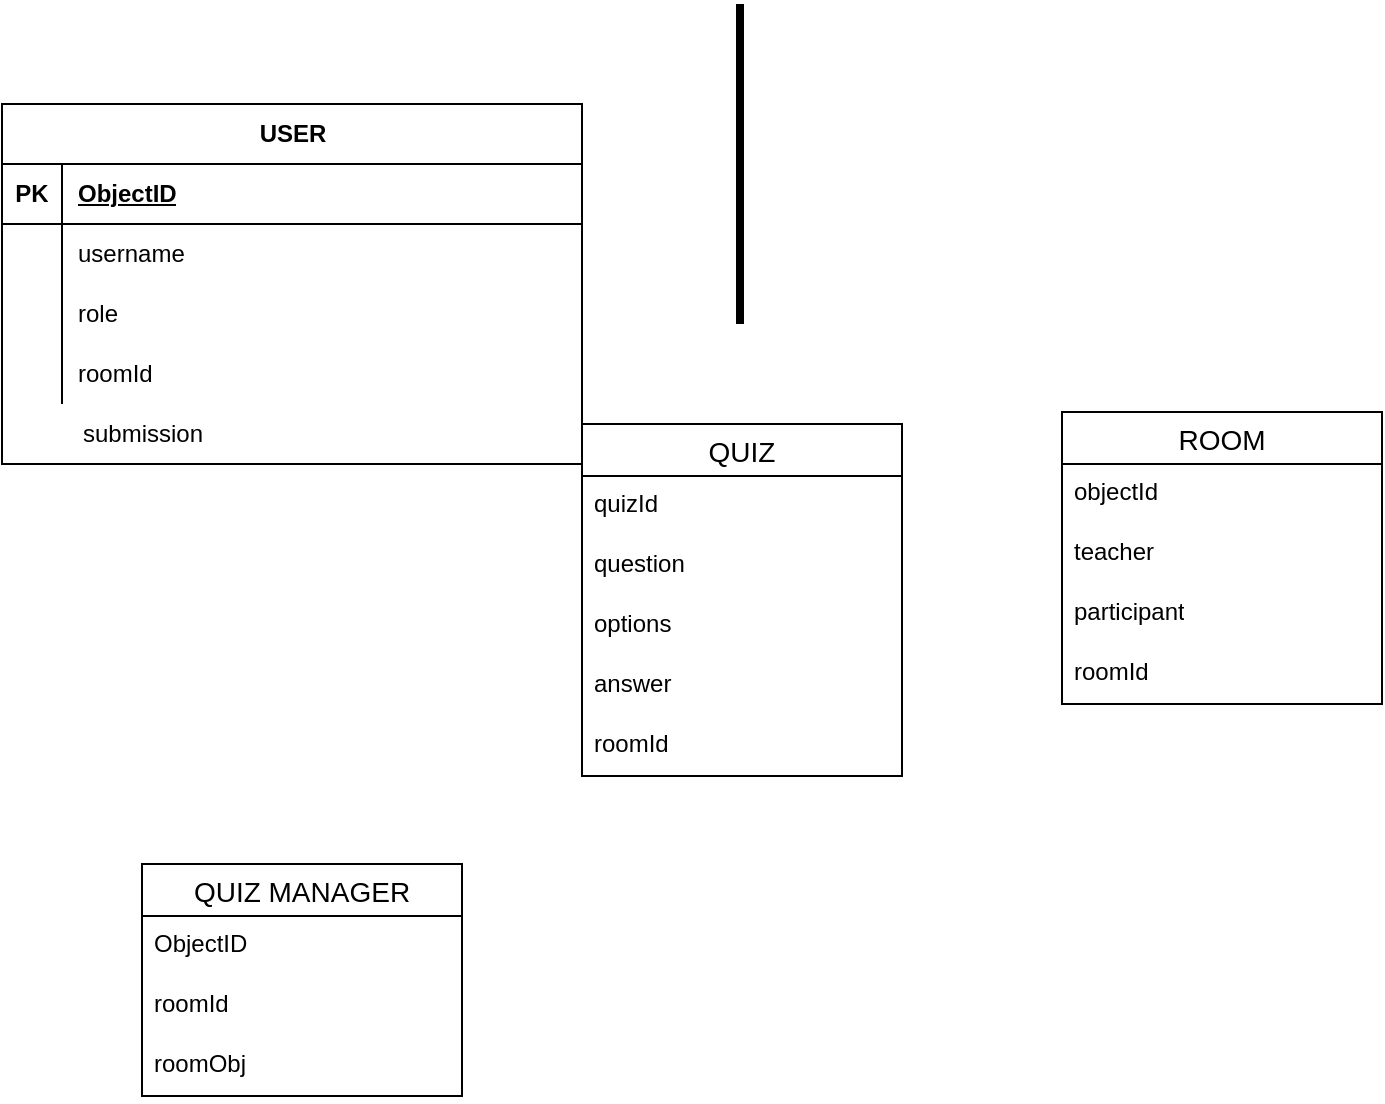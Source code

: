 <mxfile version="24.3.1" type="github">
  <diagram name="Page-1" id="kcO1XV8E4UU_isLK8ryv">
    <mxGraphModel dx="521" dy="1437" grid="1" gridSize="10" guides="1" tooltips="1" connect="1" arrows="1" fold="1" page="1" pageScale="1" pageWidth="827" pageHeight="1169" math="0" shadow="0">
      <root>
        <mxCell id="0" />
        <mxCell id="1" parent="0" />
        <mxCell id="XgvfpsULy48LeDs_lhYT-1" value="USER" style="shape=table;startSize=30;container=1;collapsible=1;childLayout=tableLayout;fixedRows=1;rowLines=0;fontStyle=1;align=center;resizeLast=1;html=1;swimlaneLine=1;shadow=0;strokeColor=default;" vertex="1" parent="1">
          <mxGeometry x="40" y="50" width="290" height="180.0" as="geometry" />
        </mxCell>
        <mxCell id="XgvfpsULy48LeDs_lhYT-2" value="" style="shape=tableRow;horizontal=0;startSize=0;swimlaneHead=0;swimlaneBody=0;fillColor=none;collapsible=0;dropTarget=0;points=[[0,0.5],[1,0.5]];portConstraint=eastwest;top=0;left=0;right=0;bottom=1;swimlaneLine=1;shadow=0;strokeColor=default;" vertex="1" parent="XgvfpsULy48LeDs_lhYT-1">
          <mxGeometry y="30" width="290" height="30" as="geometry" />
        </mxCell>
        <mxCell id="XgvfpsULy48LeDs_lhYT-3" value="PK" style="shape=partialRectangle;connectable=0;fillColor=none;top=0;left=0;bottom=0;right=0;fontStyle=1;overflow=hidden;whiteSpace=wrap;html=1;swimlaneLine=1;shadow=0;strokeColor=default;" vertex="1" parent="XgvfpsULy48LeDs_lhYT-2">
          <mxGeometry width="30" height="30" as="geometry">
            <mxRectangle width="30" height="30" as="alternateBounds" />
          </mxGeometry>
        </mxCell>
        <mxCell id="XgvfpsULy48LeDs_lhYT-4" value="ObjectID" style="shape=partialRectangle;connectable=0;fillColor=none;top=0;left=0;bottom=0;right=0;align=left;spacingLeft=6;fontStyle=5;overflow=hidden;whiteSpace=wrap;html=1;swimlaneLine=1;shadow=0;strokeColor=default;" vertex="1" parent="XgvfpsULy48LeDs_lhYT-2">
          <mxGeometry x="30" width="260" height="30" as="geometry">
            <mxRectangle width="260" height="30" as="alternateBounds" />
          </mxGeometry>
        </mxCell>
        <mxCell id="XgvfpsULy48LeDs_lhYT-5" value="" style="shape=tableRow;horizontal=0;startSize=0;swimlaneHead=0;swimlaneBody=0;fillColor=none;collapsible=0;dropTarget=0;points=[[0,0.5],[1,0.5]];portConstraint=eastwest;top=0;left=0;right=0;bottom=0;swimlaneLine=1;shadow=0;strokeColor=default;" vertex="1" parent="XgvfpsULy48LeDs_lhYT-1">
          <mxGeometry y="60" width="290" height="30" as="geometry" />
        </mxCell>
        <mxCell id="XgvfpsULy48LeDs_lhYT-6" value="" style="shape=partialRectangle;connectable=0;fillColor=none;top=0;left=0;bottom=0;right=0;editable=1;overflow=hidden;whiteSpace=wrap;html=1;swimlaneLine=1;shadow=0;strokeColor=default;" vertex="1" parent="XgvfpsULy48LeDs_lhYT-5">
          <mxGeometry width="30" height="30" as="geometry">
            <mxRectangle width="30" height="30" as="alternateBounds" />
          </mxGeometry>
        </mxCell>
        <mxCell id="XgvfpsULy48LeDs_lhYT-7" value="username" style="shape=partialRectangle;connectable=0;fillColor=none;top=0;left=0;bottom=0;right=0;align=left;spacingLeft=6;overflow=hidden;whiteSpace=wrap;html=1;swimlaneLine=1;shadow=0;strokeColor=default;" vertex="1" parent="XgvfpsULy48LeDs_lhYT-5">
          <mxGeometry x="30" width="260" height="30" as="geometry">
            <mxRectangle width="260" height="30" as="alternateBounds" />
          </mxGeometry>
        </mxCell>
        <mxCell id="XgvfpsULy48LeDs_lhYT-8" value="" style="shape=tableRow;horizontal=0;startSize=0;swimlaneHead=0;swimlaneBody=0;fillColor=none;collapsible=0;dropTarget=0;points=[[0,0.5],[1,0.5]];portConstraint=eastwest;top=0;left=0;right=0;bottom=0;swimlaneLine=1;shadow=0;strokeColor=default;" vertex="1" parent="XgvfpsULy48LeDs_lhYT-1">
          <mxGeometry y="90" width="290" height="30" as="geometry" />
        </mxCell>
        <mxCell id="XgvfpsULy48LeDs_lhYT-9" value="" style="shape=partialRectangle;connectable=0;fillColor=none;top=0;left=0;bottom=0;right=0;editable=1;overflow=hidden;whiteSpace=wrap;html=1;swimlaneLine=1;shadow=0;strokeColor=default;" vertex="1" parent="XgvfpsULy48LeDs_lhYT-8">
          <mxGeometry width="30" height="30" as="geometry">
            <mxRectangle width="30" height="30" as="alternateBounds" />
          </mxGeometry>
        </mxCell>
        <mxCell id="XgvfpsULy48LeDs_lhYT-10" value="role" style="shape=partialRectangle;connectable=0;fillColor=none;top=0;left=0;bottom=0;right=0;align=left;spacingLeft=6;overflow=hidden;whiteSpace=wrap;html=1;swimlaneLine=1;shadow=0;strokeColor=default;" vertex="1" parent="XgvfpsULy48LeDs_lhYT-8">
          <mxGeometry x="30" width="260" height="30" as="geometry">
            <mxRectangle width="260" height="30" as="alternateBounds" />
          </mxGeometry>
        </mxCell>
        <mxCell id="XgvfpsULy48LeDs_lhYT-11" value="" style="shape=tableRow;horizontal=0;startSize=0;swimlaneHead=0;swimlaneBody=0;fillColor=none;collapsible=0;dropTarget=0;points=[[0,0.5],[1,0.5]];portConstraint=eastwest;top=0;left=0;right=0;bottom=0;swimlaneLine=1;shadow=0;strokeColor=default;" vertex="1" parent="XgvfpsULy48LeDs_lhYT-1">
          <mxGeometry y="120" width="290" height="30" as="geometry" />
        </mxCell>
        <mxCell id="XgvfpsULy48LeDs_lhYT-12" value="" style="shape=partialRectangle;connectable=0;fillColor=none;top=0;left=0;bottom=0;right=0;editable=1;overflow=hidden;whiteSpace=wrap;html=1;swimlaneLine=1;shadow=0;strokeColor=default;" vertex="1" parent="XgvfpsULy48LeDs_lhYT-11">
          <mxGeometry width="30" height="30" as="geometry">
            <mxRectangle width="30" height="30" as="alternateBounds" />
          </mxGeometry>
        </mxCell>
        <mxCell id="XgvfpsULy48LeDs_lhYT-13" value="roomId" style="shape=partialRectangle;connectable=0;fillColor=none;top=0;left=0;bottom=0;right=0;align=left;spacingLeft=6;overflow=hidden;whiteSpace=wrap;html=1;swimlaneLine=1;shadow=0;strokeColor=default;" vertex="1" parent="XgvfpsULy48LeDs_lhYT-11">
          <mxGeometry x="30" width="260" height="30" as="geometry">
            <mxRectangle width="260" height="30" as="alternateBounds" />
          </mxGeometry>
        </mxCell>
        <mxCell id="XgvfpsULy48LeDs_lhYT-14" value="submission" style="text;html=1;align=center;verticalAlign=middle;resizable=0;points=[];fillColor=none;swimlaneLine=1;shadow=0;" vertex="1" parent="1">
          <mxGeometry x="70" y="200" width="80" height="30" as="geometry" />
        </mxCell>
        <mxCell id="XgvfpsULy48LeDs_lhYT-15" value="QUIZ" style="swimlane;fontStyle=0;childLayout=stackLayout;horizontal=1;startSize=26;horizontalStack=0;resizeParent=1;resizeParentMax=0;resizeLast=0;collapsible=1;marginBottom=0;align=center;fontSize=14;" vertex="1" parent="1">
          <mxGeometry x="330" y="210" width="160" height="176" as="geometry" />
        </mxCell>
        <mxCell id="XgvfpsULy48LeDs_lhYT-21" value="quizId" style="text;strokeColor=none;fillColor=none;spacingLeft=4;spacingRight=4;overflow=hidden;rotatable=0;points=[[0,0.5],[1,0.5]];portConstraint=eastwest;fontSize=12;whiteSpace=wrap;html=1;" vertex="1" parent="XgvfpsULy48LeDs_lhYT-15">
          <mxGeometry y="26" width="160" height="30" as="geometry" />
        </mxCell>
        <mxCell id="XgvfpsULy48LeDs_lhYT-16" value="question" style="text;strokeColor=none;fillColor=none;spacingLeft=4;spacingRight=4;overflow=hidden;rotatable=0;points=[[0,0.5],[1,0.5]];portConstraint=eastwest;fontSize=12;whiteSpace=wrap;html=1;" vertex="1" parent="XgvfpsULy48LeDs_lhYT-15">
          <mxGeometry y="56" width="160" height="30" as="geometry" />
        </mxCell>
        <mxCell id="XgvfpsULy48LeDs_lhYT-17" value="options" style="text;strokeColor=none;fillColor=none;spacingLeft=4;spacingRight=4;overflow=hidden;rotatable=0;points=[[0,0.5],[1,0.5]];portConstraint=eastwest;fontSize=12;whiteSpace=wrap;html=1;" vertex="1" parent="XgvfpsULy48LeDs_lhYT-15">
          <mxGeometry y="86" width="160" height="30" as="geometry" />
        </mxCell>
        <mxCell id="XgvfpsULy48LeDs_lhYT-18" value="answer" style="text;strokeColor=none;fillColor=none;spacingLeft=4;spacingRight=4;overflow=hidden;rotatable=0;points=[[0,0.5],[1,0.5]];portConstraint=eastwest;fontSize=12;whiteSpace=wrap;html=1;" vertex="1" parent="XgvfpsULy48LeDs_lhYT-15">
          <mxGeometry y="116" width="160" height="30" as="geometry" />
        </mxCell>
        <mxCell id="XgvfpsULy48LeDs_lhYT-20" value="roomId" style="text;strokeColor=none;fillColor=none;spacingLeft=4;spacingRight=4;overflow=hidden;rotatable=0;points=[[0,0.5],[1,0.5]];portConstraint=eastwest;fontSize=12;whiteSpace=wrap;html=1;" vertex="1" parent="XgvfpsULy48LeDs_lhYT-15">
          <mxGeometry y="146" width="160" height="30" as="geometry" />
        </mxCell>
        <mxCell id="XgvfpsULy48LeDs_lhYT-22" value="ROOM" style="swimlane;fontStyle=0;childLayout=stackLayout;horizontal=1;startSize=26;horizontalStack=0;resizeParent=1;resizeParentMax=0;resizeLast=0;collapsible=1;marginBottom=0;align=center;fontSize=14;" vertex="1" parent="1">
          <mxGeometry x="570" y="204" width="160" height="146" as="geometry" />
        </mxCell>
        <mxCell id="XgvfpsULy48LeDs_lhYT-23" value="objectId" style="text;strokeColor=none;fillColor=none;spacingLeft=4;spacingRight=4;overflow=hidden;rotatable=0;points=[[0,0.5],[1,0.5]];portConstraint=eastwest;fontSize=12;whiteSpace=wrap;html=1;" vertex="1" parent="XgvfpsULy48LeDs_lhYT-22">
          <mxGeometry y="26" width="160" height="30" as="geometry" />
        </mxCell>
        <mxCell id="XgvfpsULy48LeDs_lhYT-24" value="teacher" style="text;strokeColor=none;fillColor=none;spacingLeft=4;spacingRight=4;overflow=hidden;rotatable=0;points=[[0,0.5],[1,0.5]];portConstraint=eastwest;fontSize=12;whiteSpace=wrap;html=1;" vertex="1" parent="XgvfpsULy48LeDs_lhYT-22">
          <mxGeometry y="56" width="160" height="30" as="geometry" />
        </mxCell>
        <mxCell id="XgvfpsULy48LeDs_lhYT-25" value="participant" style="text;strokeColor=none;fillColor=none;spacingLeft=4;spacingRight=4;overflow=hidden;rotatable=0;points=[[0,0.5],[1,0.5]];portConstraint=eastwest;fontSize=12;whiteSpace=wrap;html=1;" vertex="1" parent="XgvfpsULy48LeDs_lhYT-22">
          <mxGeometry y="86" width="160" height="30" as="geometry" />
        </mxCell>
        <mxCell id="XgvfpsULy48LeDs_lhYT-26" value="roomId" style="text;strokeColor=none;fillColor=none;spacingLeft=4;spacingRight=4;overflow=hidden;rotatable=0;points=[[0,0.5],[1,0.5]];portConstraint=eastwest;fontSize=12;whiteSpace=wrap;html=1;" vertex="1" parent="XgvfpsULy48LeDs_lhYT-22">
          <mxGeometry y="116" width="160" height="30" as="geometry" />
        </mxCell>
        <mxCell id="XgvfpsULy48LeDs_lhYT-28" value="QUIZ MANAGER" style="swimlane;fontStyle=0;childLayout=stackLayout;horizontal=1;startSize=26;horizontalStack=0;resizeParent=1;resizeParentMax=0;resizeLast=0;collapsible=1;marginBottom=0;align=center;fontSize=14;" vertex="1" parent="1">
          <mxGeometry x="110" y="430" width="160" height="116" as="geometry" />
        </mxCell>
        <mxCell id="XgvfpsULy48LeDs_lhYT-29" value="ObjectID" style="text;strokeColor=none;fillColor=none;spacingLeft=4;spacingRight=4;overflow=hidden;rotatable=0;points=[[0,0.5],[1,0.5]];portConstraint=eastwest;fontSize=12;whiteSpace=wrap;html=1;" vertex="1" parent="XgvfpsULy48LeDs_lhYT-28">
          <mxGeometry y="26" width="160" height="30" as="geometry" />
        </mxCell>
        <mxCell id="XgvfpsULy48LeDs_lhYT-30" value="roomId" style="text;strokeColor=none;fillColor=none;spacingLeft=4;spacingRight=4;overflow=hidden;rotatable=0;points=[[0,0.5],[1,0.5]];portConstraint=eastwest;fontSize=12;whiteSpace=wrap;html=1;" vertex="1" parent="XgvfpsULy48LeDs_lhYT-28">
          <mxGeometry y="56" width="160" height="30" as="geometry" />
        </mxCell>
        <mxCell id="XgvfpsULy48LeDs_lhYT-31" value="roomObj" style="text;strokeColor=none;fillColor=none;spacingLeft=4;spacingRight=4;overflow=hidden;rotatable=0;points=[[0,0.5],[1,0.5]];portConstraint=eastwest;fontSize=12;whiteSpace=wrap;html=1;" vertex="1" parent="XgvfpsULy48LeDs_lhYT-28">
          <mxGeometry y="86" width="160" height="30" as="geometry" />
        </mxCell>
        <mxCell id="XgvfpsULy48LeDs_lhYT-34" value="" style="line;strokeWidth=4;direction=south;html=1;perimeter=backbonePerimeter;points=[];outlineConnect=0;" vertex="1" parent="1">
          <mxGeometry x="404" width="10" height="160" as="geometry" />
        </mxCell>
      </root>
    </mxGraphModel>
  </diagram>
</mxfile>
